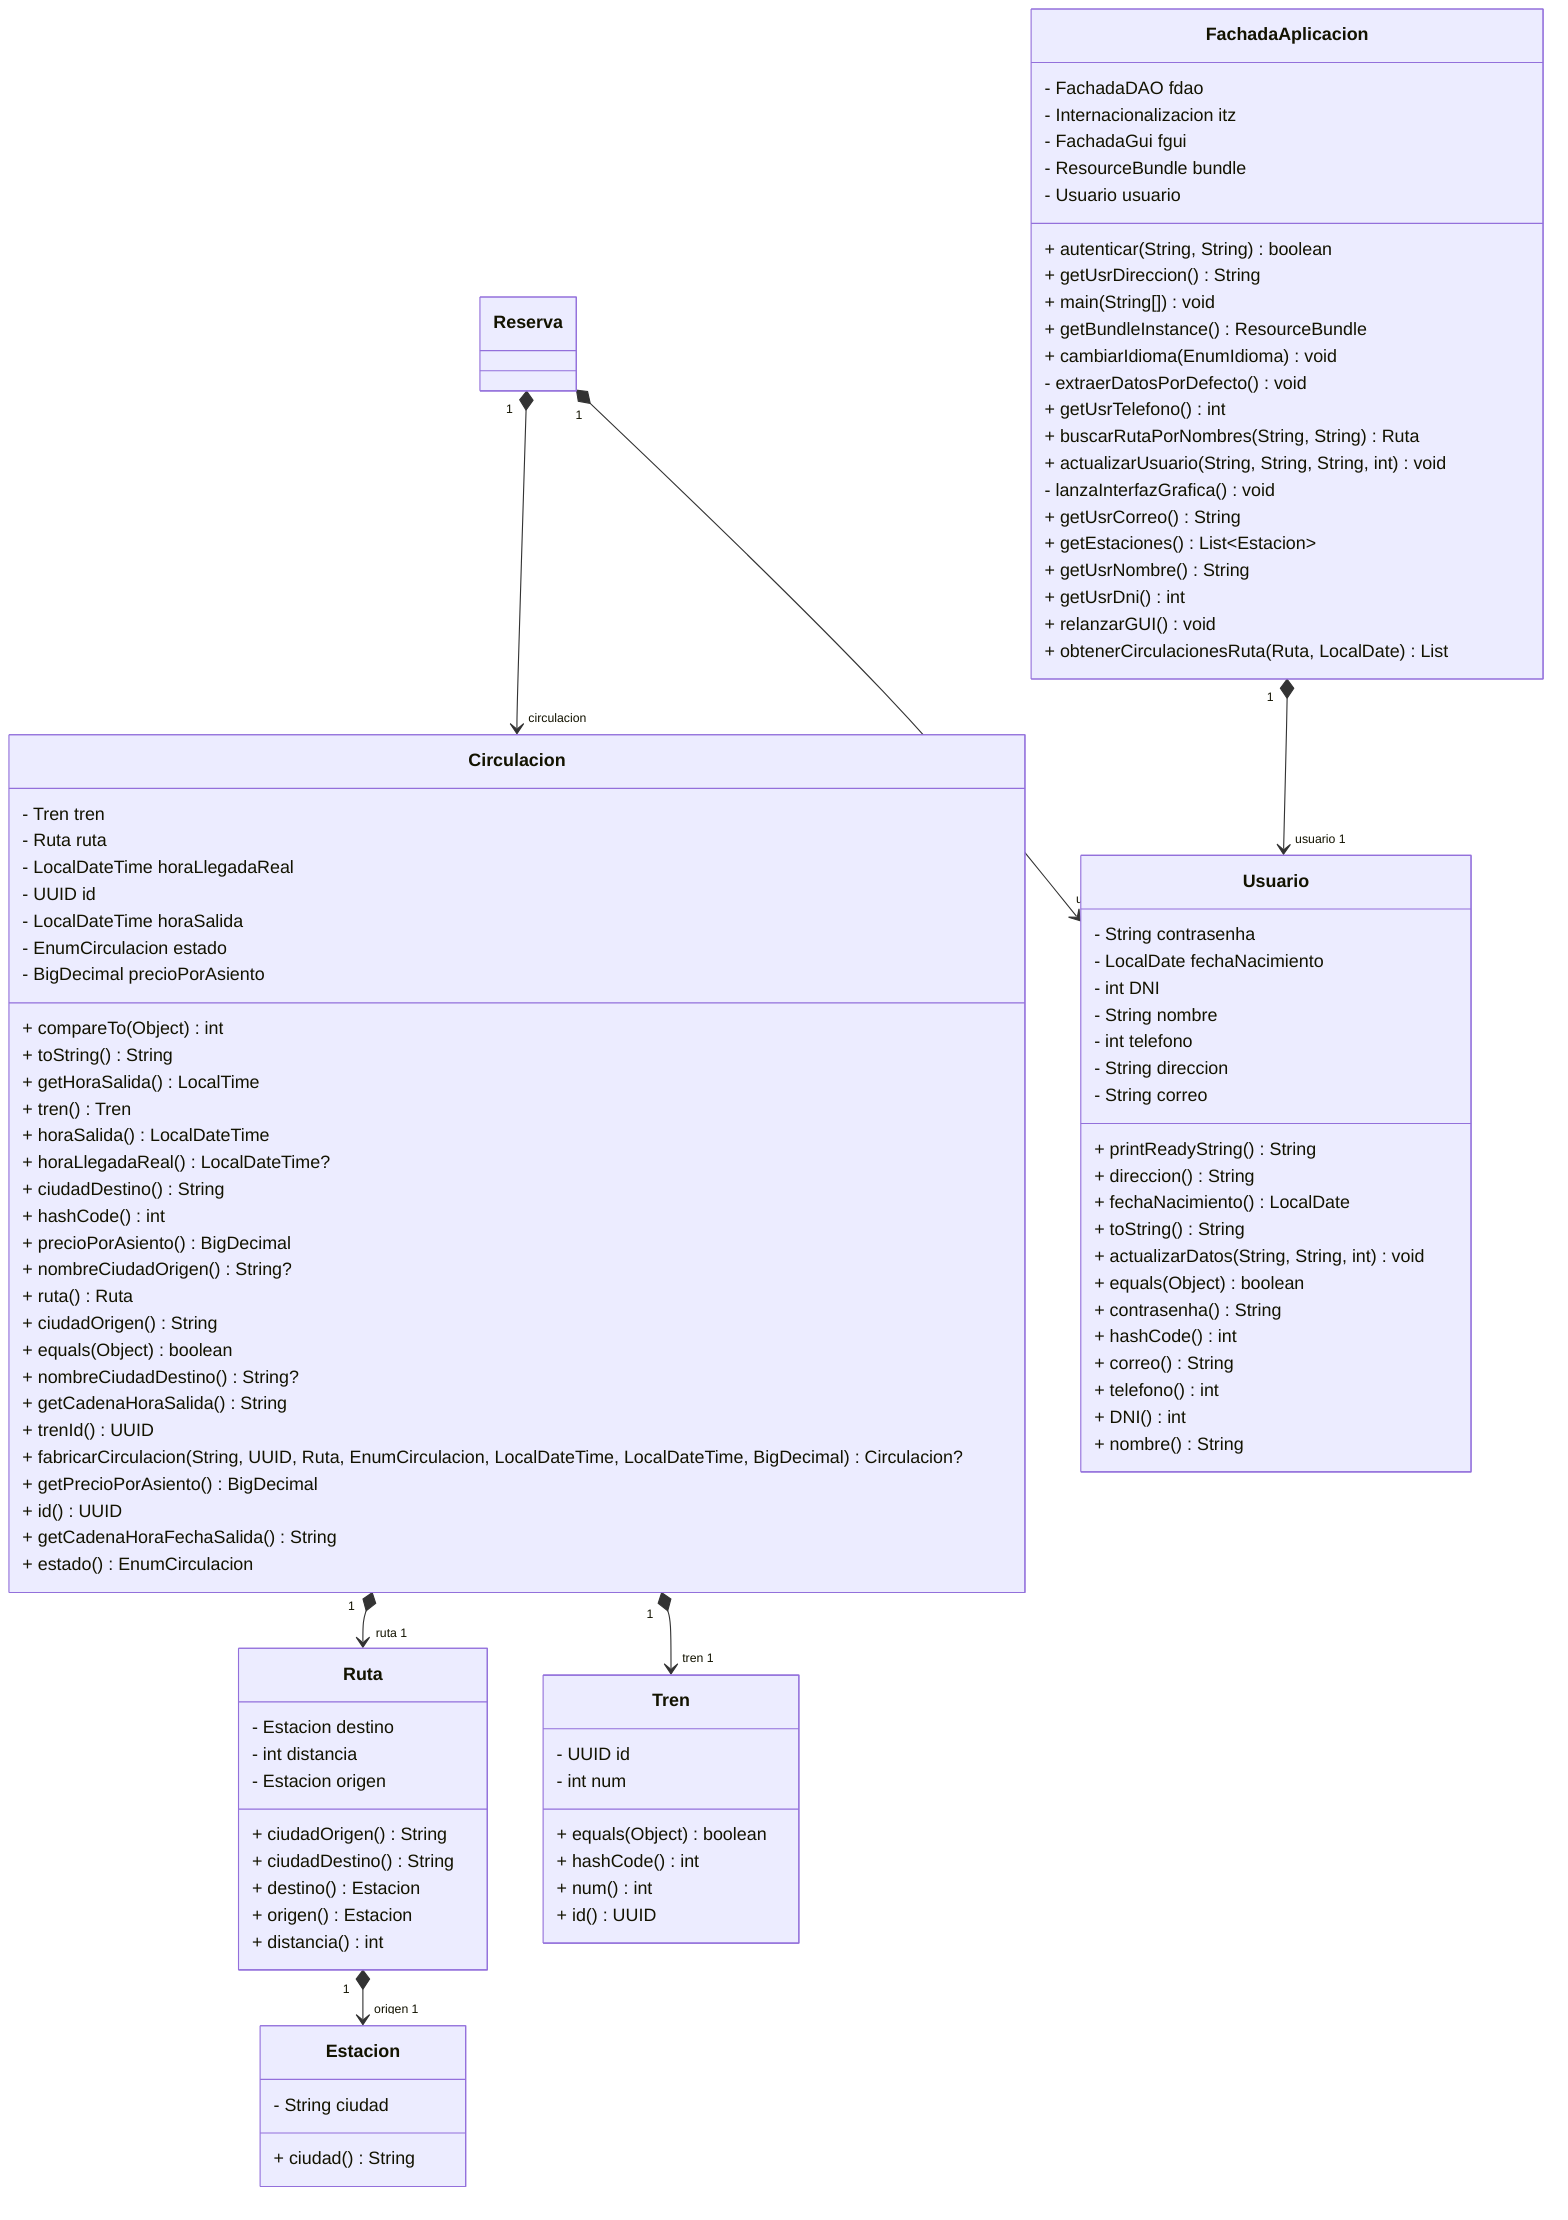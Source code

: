 classDiagram
    direction TB
    class Circulacion {
        - Tren tren
        - Ruta ruta
        - LocalDateTime horaLlegadaReal
        - UUID id
        - LocalDateTime horaSalida
        - EnumCirculacion estado
        - BigDecimal precioPorAsiento
        + compareTo(Object) int
        + toString() String
        + getHoraSalida() LocalTime
        + tren() Tren
        + horaSalida() LocalDateTime
        + horaLlegadaReal() LocalDateTime?
        + ciudadDestino() String
        + hashCode() int
        + precioPorAsiento() BigDecimal
        + nombreCiudadOrigen() String?
        + ruta() Ruta
        + ciudadOrigen() String
        + equals(Object) boolean
        + nombreCiudadDestino() String?
        + getCadenaHoraSalida() String
        + trenId() UUID
        + fabricarCirculacion(String, UUID, Ruta, EnumCirculacion, LocalDateTime, LocalDateTime, BigDecimal) Circulacion?
        + getPrecioPorAsiento() BigDecimal
        + id() UUID
        + getCadenaHoraFechaSalida() String
        + estado() EnumCirculacion
    }
    class Estacion {
        - String ciudad
        + ciudad() String
    }
    class FachadaAplicacion {
        - FachadaDAO fdao
        - Internacionalizacion itz
        - FachadaGui fgui
        - ResourceBundle bundle
        - Usuario usuario
        + autenticar(String, String) boolean
        + getUsrDireccion() String
        + main(String[]) void
        + getBundleInstance() ResourceBundle
        + cambiarIdioma(EnumIdioma) void
        - extraerDatosPorDefecto() void
        + getUsrTelefono() int
        + buscarRutaPorNombres(String, String) Ruta
        + actualizarUsuario(String, String, String, int) void
        - lanzaInterfazGrafica() void
        + getUsrCorreo() String
        + getEstaciones() List~Estacion~
        + getUsrNombre() String
        + getUsrDni() int
        + relanzarGUI() void
        + obtenerCirculacionesRuta(Ruta, LocalDate) List
    }
    class Reserva
    class Ruta {
        - Estacion destino
        - int distancia
        - Estacion origen
        + ciudadOrigen() String
        + ciudadDestino() String
        + destino() Estacion
        + origen() Estacion
        + distancia() int
    }
    class Tren {
        - UUID id
        - int num
        + equals(Object) boolean
        + hashCode() int
        + num() int
        + id() UUID
    }
    class Usuario {
        - String contrasenha
        - LocalDate fechaNacimiento
        - int DNI
        - String nombre
        - int telefono
        - String direccion
        - String correo
        + printReadyString() String
        + direccion() String
        + fechaNacimiento() LocalDate
        + toString() String
        + actualizarDatos(String, String, int) void
        + equals(Object) boolean
        + contrasenha() String
        + hashCode() int
        + correo() String
        + telefono() int
        + DNI() int
        + nombre() String
    }

    Circulacion "1" *--> "ruta 1" Ruta
    Circulacion "1" *--> "tren 1" Tren
    FachadaAplicacion "1" *--> "usuario 1" Usuario
    Ruta "1" *--> "origen 1" Estacion
    Reserva "1" *--> "circulacion" Circulacion
    Reserva "1" *--> "usuario" Usuario